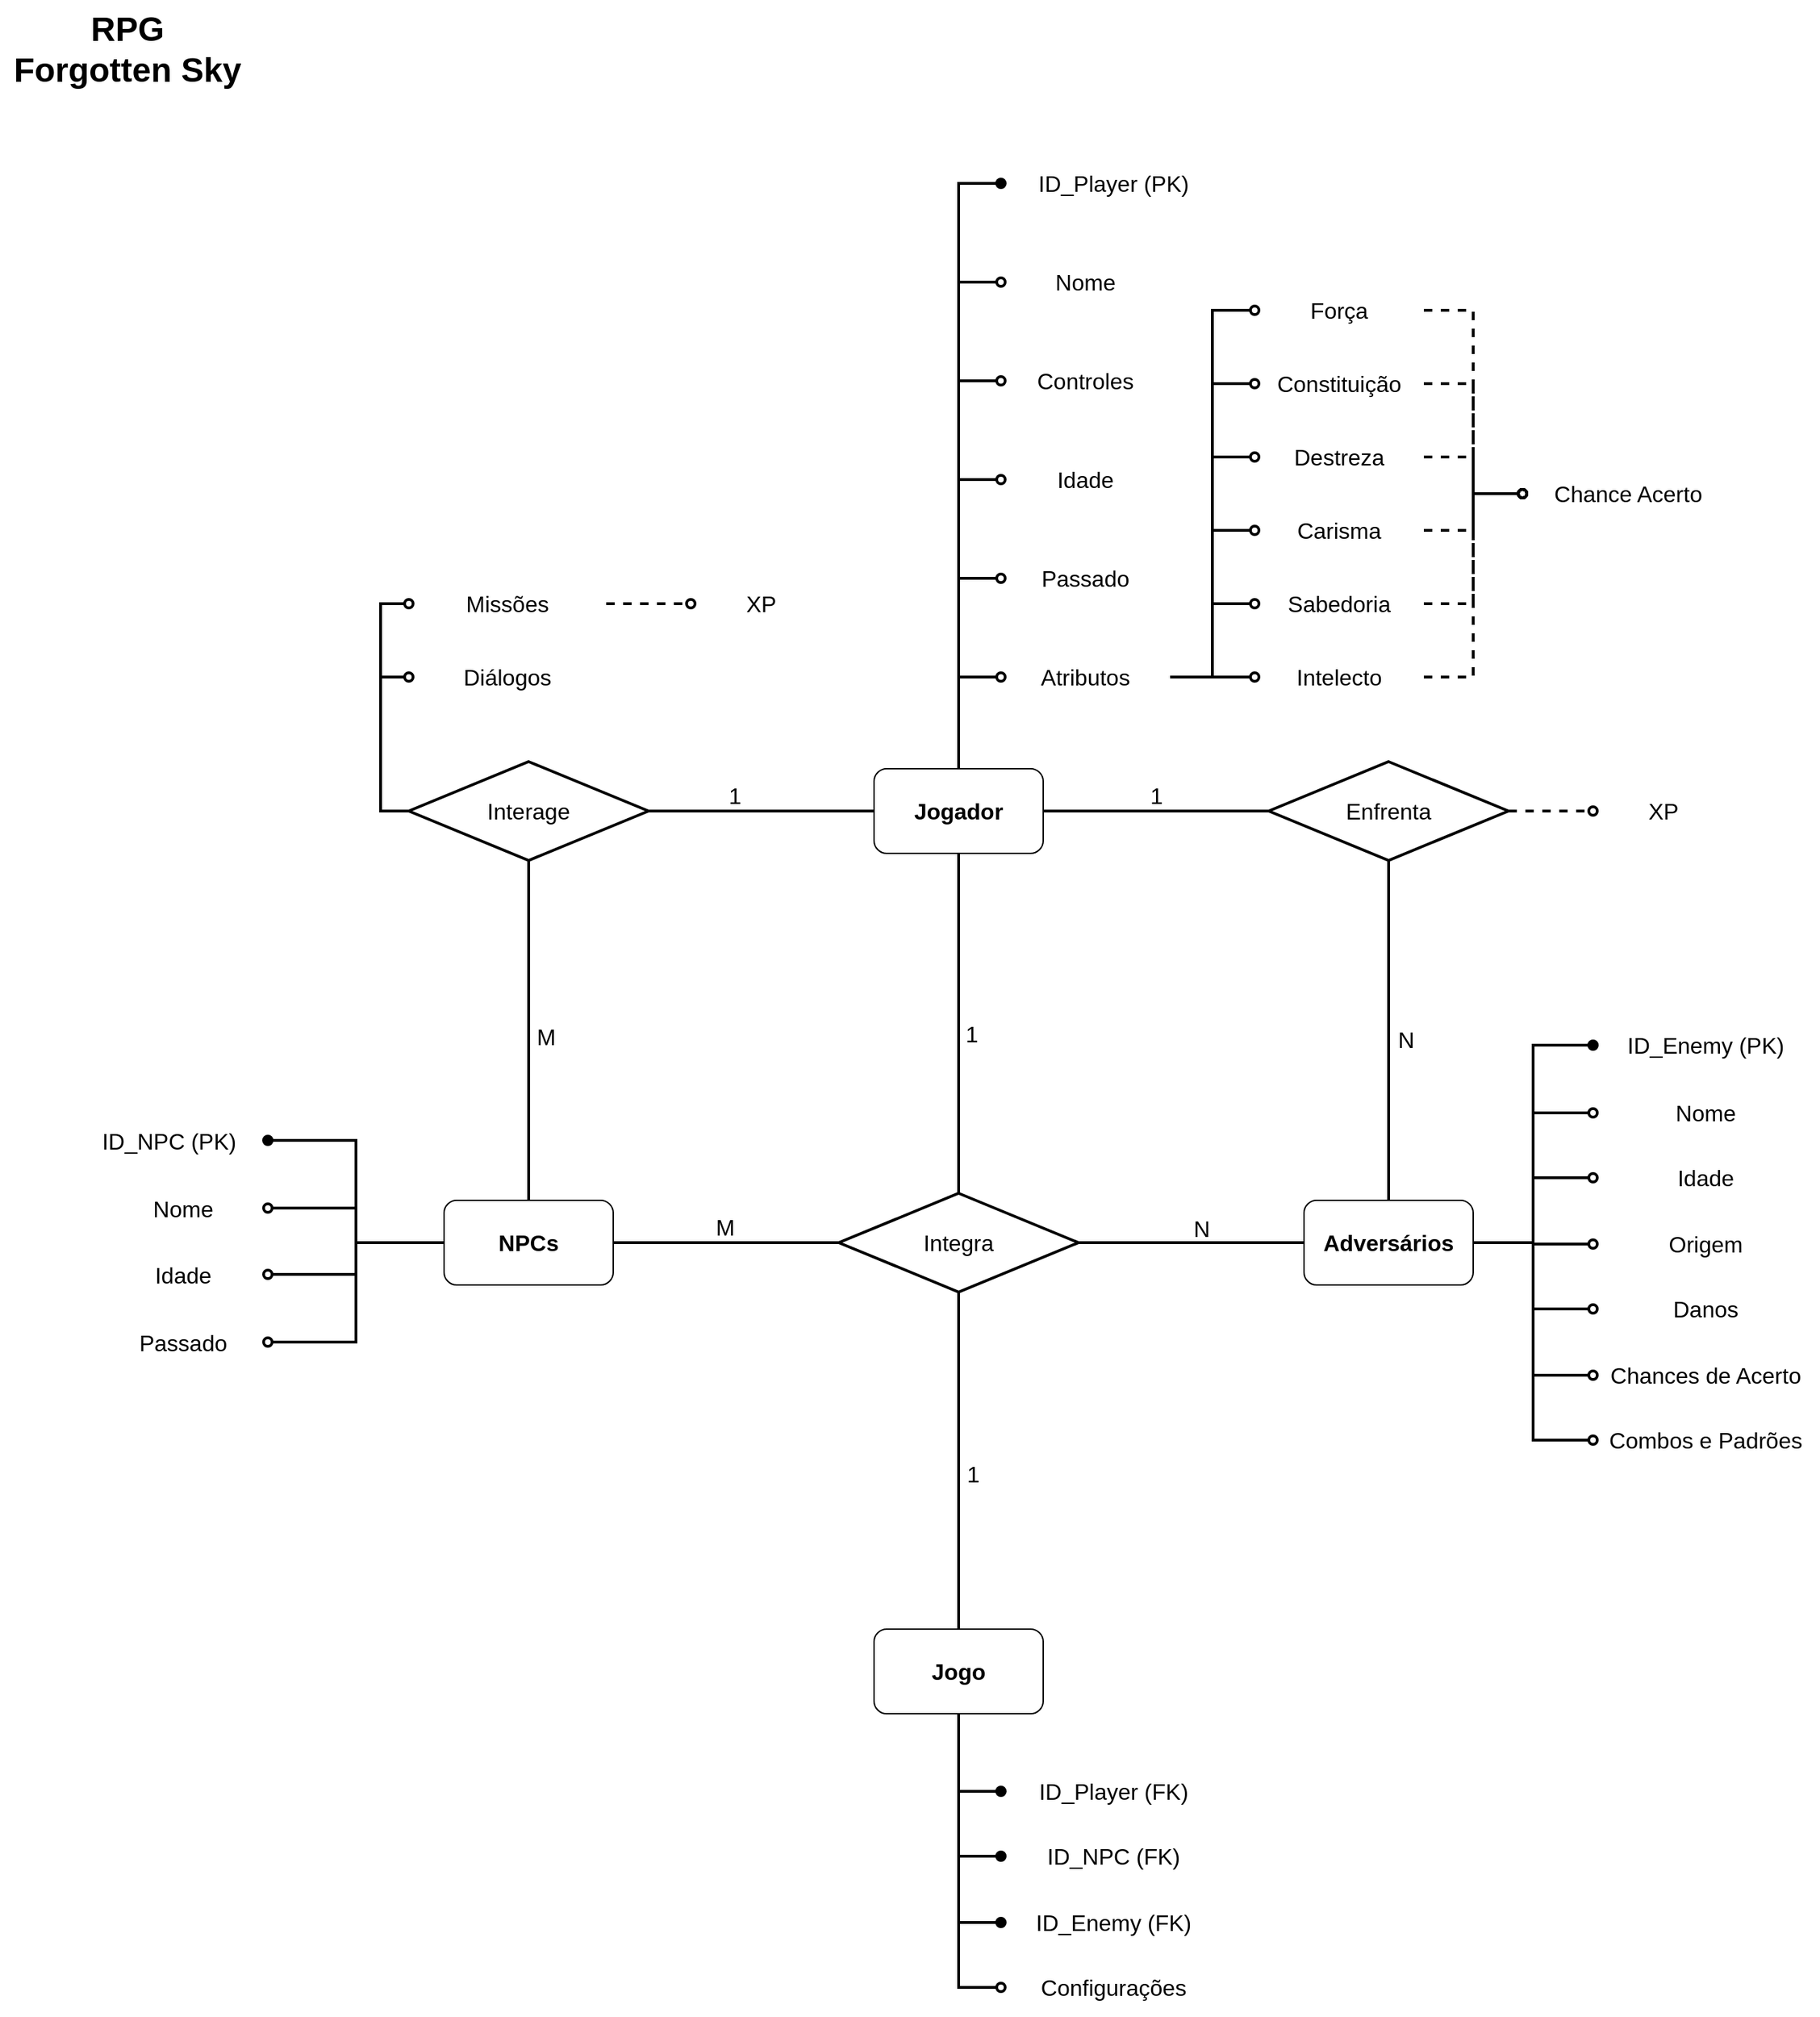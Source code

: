 <mxfile version="22.0.3" type="device">
  <diagram name="Página-1" id="PV0C417ytZdiI2iAubdF">
    <mxGraphModel dx="1504" dy="1840" grid="1" gridSize="10" guides="1" tooltips="1" connect="1" arrows="1" fold="1" page="1" pageScale="1" pageWidth="827" pageHeight="1169" math="0" shadow="0">
      <root>
        <mxCell id="0" />
        <mxCell id="1" parent="0" />
        <mxCell id="tN9eeVgs6B-u2x_idrSd-1" value="&lt;font style=&quot;font-size: 24px;&quot;&gt;&lt;b&gt;RPG&lt;br&gt;Forgotten Sky&lt;/b&gt;&lt;/font&gt;" style="text;html=1;align=center;verticalAlign=middle;resizable=0;points=[];autosize=1;strokeColor=none;fillColor=none;" parent="1" vertex="1">
          <mxGeometry x="-790" y="-1120" width="180" height="70" as="geometry" />
        </mxCell>
        <mxCell id="tN9eeVgs6B-u2x_idrSd-6" value="&lt;font style=&quot;font-size: 16px;&quot;&gt;Nome&lt;/font&gt;" style="ellipse;whiteSpace=wrap;html=1;strokeColor=none;fillColor=none;" parent="1" vertex="1">
          <mxGeometry x="-80" y="-960" width="120" height="80" as="geometry" />
        </mxCell>
        <mxCell id="tN9eeVgs6B-u2x_idrSd-7" value="&lt;font style=&quot;font-size: 16px;&quot;&gt;Idade&lt;/font&gt;" style="ellipse;whiteSpace=wrap;html=1;strokeColor=none;fillColor=none;" parent="1" vertex="1">
          <mxGeometry x="-80" y="-820" width="120" height="80" as="geometry" />
        </mxCell>
        <mxCell id="tN9eeVgs6B-u2x_idrSd-8" value="&lt;font style=&quot;font-size: 16px;&quot;&gt;Passado&lt;/font&gt;" style="ellipse;whiteSpace=wrap;html=1;strokeColor=none;fillColor=none;" parent="1" vertex="1">
          <mxGeometry x="-80" y="-750" width="120" height="80" as="geometry" />
        </mxCell>
        <mxCell id="46jc4VQBe4Zht3UsUSxb-8" style="edgeStyle=orthogonalEdgeStyle;rounded=0;orthogonalLoop=1;jettySize=auto;html=1;exitX=1;exitY=0.5;exitDx=0;exitDy=0;entryX=0;entryY=0.5;entryDx=0;entryDy=0;strokeWidth=2;endArrow=oval;endFill=0;" parent="1" source="tN9eeVgs6B-u2x_idrSd-9" target="tN9eeVgs6B-u2x_idrSd-12" edge="1">
          <mxGeometry relative="1" as="geometry" />
        </mxCell>
        <mxCell id="46jc4VQBe4Zht3UsUSxb-9" style="edgeStyle=orthogonalEdgeStyle;rounded=0;orthogonalLoop=1;jettySize=auto;html=1;exitX=1;exitY=0.5;exitDx=0;exitDy=0;entryX=0;entryY=0.5;entryDx=0;entryDy=0;strokeWidth=2;endArrow=oval;endFill=0;" parent="1" source="tN9eeVgs6B-u2x_idrSd-9" target="tN9eeVgs6B-u2x_idrSd-14" edge="1">
          <mxGeometry relative="1" as="geometry" />
        </mxCell>
        <mxCell id="46jc4VQBe4Zht3UsUSxb-10" style="edgeStyle=orthogonalEdgeStyle;rounded=0;orthogonalLoop=1;jettySize=auto;html=1;exitX=1;exitY=0.5;exitDx=0;exitDy=0;entryX=0;entryY=0.5;entryDx=0;entryDy=0;strokeWidth=2;endArrow=oval;endFill=0;" parent="1" source="tN9eeVgs6B-u2x_idrSd-9" target="tN9eeVgs6B-u2x_idrSd-15" edge="1">
          <mxGeometry relative="1" as="geometry" />
        </mxCell>
        <mxCell id="46jc4VQBe4Zht3UsUSxb-11" style="edgeStyle=orthogonalEdgeStyle;rounded=0;orthogonalLoop=1;jettySize=auto;html=1;exitX=1;exitY=0.5;exitDx=0;exitDy=0;entryX=0;entryY=0.5;entryDx=0;entryDy=0;strokeWidth=2;endArrow=oval;endFill=0;" parent="1" source="tN9eeVgs6B-u2x_idrSd-9" target="tN9eeVgs6B-u2x_idrSd-11" edge="1">
          <mxGeometry relative="1" as="geometry" />
        </mxCell>
        <mxCell id="46jc4VQBe4Zht3UsUSxb-12" style="edgeStyle=orthogonalEdgeStyle;rounded=0;orthogonalLoop=1;jettySize=auto;html=1;exitX=1;exitY=0.5;exitDx=0;exitDy=0;entryX=0;entryY=0.5;entryDx=0;entryDy=0;strokeWidth=2;endArrow=oval;endFill=0;" parent="1" source="tN9eeVgs6B-u2x_idrSd-9" target="tN9eeVgs6B-u2x_idrSd-13" edge="1">
          <mxGeometry relative="1" as="geometry" />
        </mxCell>
        <mxCell id="46jc4VQBe4Zht3UsUSxb-13" style="edgeStyle=orthogonalEdgeStyle;rounded=0;orthogonalLoop=1;jettySize=auto;html=1;exitX=1;exitY=0.5;exitDx=0;exitDy=0;entryX=0;entryY=0.5;entryDx=0;entryDy=0;strokeWidth=2;endArrow=oval;endFill=0;" parent="1" source="tN9eeVgs6B-u2x_idrSd-9" target="tN9eeVgs6B-u2x_idrSd-10" edge="1">
          <mxGeometry relative="1" as="geometry" />
        </mxCell>
        <mxCell id="tN9eeVgs6B-u2x_idrSd-9" value="&lt;font style=&quot;font-size: 16px;&quot;&gt;Atributos&lt;/font&gt;" style="ellipse;whiteSpace=wrap;html=1;strokeColor=none;fillColor=none;" parent="1" vertex="1">
          <mxGeometry x="-80" y="-680" width="120" height="80" as="geometry" />
        </mxCell>
        <mxCell id="ScdvAK-iM6dyh1Hn7T6j-7" style="edgeStyle=orthogonalEdgeStyle;rounded=0;orthogonalLoop=1;jettySize=auto;html=1;exitX=1;exitY=0.5;exitDx=0;exitDy=0;entryX=0;entryY=0.5;entryDx=0;entryDy=0;dashed=1;strokeWidth=2;endArrow=oval;endFill=0;" edge="1" parent="1" source="tN9eeVgs6B-u2x_idrSd-10" target="tN9eeVgs6B-u2x_idrSd-17">
          <mxGeometry relative="1" as="geometry" />
        </mxCell>
        <mxCell id="tN9eeVgs6B-u2x_idrSd-10" value="&lt;font style=&quot;font-size: 16px;&quot;&gt;Força&lt;/font&gt;" style="ellipse;whiteSpace=wrap;html=1;strokeColor=none;fillColor=none;" parent="1" vertex="1">
          <mxGeometry x="100" y="-920" width="120" height="40" as="geometry" />
        </mxCell>
        <mxCell id="ScdvAK-iM6dyh1Hn7T6j-5" style="edgeStyle=orthogonalEdgeStyle;rounded=0;orthogonalLoop=1;jettySize=auto;html=1;exitX=1;exitY=0.5;exitDx=0;exitDy=0;entryX=0;entryY=0.5;entryDx=0;entryDy=0;dashed=1;strokeWidth=2;endArrow=oval;endFill=0;" edge="1" parent="1" source="tN9eeVgs6B-u2x_idrSd-11" target="tN9eeVgs6B-u2x_idrSd-17">
          <mxGeometry relative="1" as="geometry" />
        </mxCell>
        <mxCell id="tN9eeVgs6B-u2x_idrSd-11" value="&lt;font style=&quot;font-size: 16px;&quot;&gt;Destreza&lt;/font&gt;" style="ellipse;whiteSpace=wrap;html=1;strokeColor=none;fillColor=none;" parent="1" vertex="1">
          <mxGeometry x="100" y="-816" width="120" height="40" as="geometry" />
        </mxCell>
        <mxCell id="ScdvAK-iM6dyh1Hn7T6j-1" style="edgeStyle=orthogonalEdgeStyle;rounded=0;orthogonalLoop=1;jettySize=auto;html=1;exitX=1;exitY=0.5;exitDx=0;exitDy=0;entryX=0;entryY=0.5;entryDx=0;entryDy=0;dashed=1;strokeWidth=2;endArrow=oval;endFill=0;" edge="1" parent="1" source="tN9eeVgs6B-u2x_idrSd-12" target="tN9eeVgs6B-u2x_idrSd-17">
          <mxGeometry relative="1" as="geometry" />
        </mxCell>
        <mxCell id="tN9eeVgs6B-u2x_idrSd-12" value="&lt;font style=&quot;font-size: 16px;&quot;&gt;Intelecto&lt;/font&gt;" style="ellipse;whiteSpace=wrap;html=1;strokeColor=none;fillColor=none;" parent="1" vertex="1">
          <mxGeometry x="100" y="-660" width="120" height="40" as="geometry" />
        </mxCell>
        <mxCell id="ScdvAK-iM6dyh1Hn7T6j-6" style="edgeStyle=orthogonalEdgeStyle;rounded=0;orthogonalLoop=1;jettySize=auto;html=1;exitX=1;exitY=0.5;exitDx=0;exitDy=0;entryX=0;entryY=0.5;entryDx=0;entryDy=0;dashed=1;strokeWidth=2;endArrow=oval;endFill=0;" edge="1" parent="1" source="tN9eeVgs6B-u2x_idrSd-13" target="tN9eeVgs6B-u2x_idrSd-17">
          <mxGeometry relative="1" as="geometry" />
        </mxCell>
        <mxCell id="tN9eeVgs6B-u2x_idrSd-13" value="&lt;font style=&quot;font-size: 16px;&quot;&gt;Constituição&lt;/font&gt;" style="ellipse;whiteSpace=wrap;html=1;strokeColor=none;fillColor=none;" parent="1" vertex="1">
          <mxGeometry x="100" y="-868" width="120" height="40" as="geometry" />
        </mxCell>
        <mxCell id="ScdvAK-iM6dyh1Hn7T6j-3" style="edgeStyle=orthogonalEdgeStyle;rounded=0;orthogonalLoop=1;jettySize=auto;html=1;exitX=1;exitY=0.5;exitDx=0;exitDy=0;entryX=0;entryY=0.5;entryDx=0;entryDy=0;dashed=1;strokeWidth=2;endArrow=oval;endFill=0;" edge="1" parent="1" source="tN9eeVgs6B-u2x_idrSd-14" target="tN9eeVgs6B-u2x_idrSd-17">
          <mxGeometry relative="1" as="geometry" />
        </mxCell>
        <mxCell id="tN9eeVgs6B-u2x_idrSd-14" value="&lt;font style=&quot;font-size: 16px;&quot;&gt;Sabedoria&lt;/font&gt;" style="ellipse;whiteSpace=wrap;html=1;strokeColor=none;fillColor=none;" parent="1" vertex="1">
          <mxGeometry x="100" y="-712" width="120" height="40" as="geometry" />
        </mxCell>
        <mxCell id="ScdvAK-iM6dyh1Hn7T6j-4" style="edgeStyle=orthogonalEdgeStyle;rounded=0;orthogonalLoop=1;jettySize=auto;html=1;exitX=1;exitY=0.5;exitDx=0;exitDy=0;entryX=0;entryY=0.5;entryDx=0;entryDy=0;dashed=1;strokeWidth=2;endArrow=oval;endFill=0;" edge="1" parent="1" source="tN9eeVgs6B-u2x_idrSd-15" target="tN9eeVgs6B-u2x_idrSd-17">
          <mxGeometry relative="1" as="geometry" />
        </mxCell>
        <mxCell id="tN9eeVgs6B-u2x_idrSd-15" value="&lt;font style=&quot;font-size: 16px;&quot;&gt;Carisma&lt;/font&gt;" style="ellipse;whiteSpace=wrap;html=1;strokeColor=none;fillColor=none;" parent="1" vertex="1">
          <mxGeometry x="100" y="-764" width="120" height="40" as="geometry" />
        </mxCell>
        <mxCell id="tN9eeVgs6B-u2x_idrSd-17" value="&lt;span style=&quot;font-size: 16px;&quot;&gt;Chance Acerto&lt;/span&gt;" style="ellipse;whiteSpace=wrap;html=1;dashed=1;dashPattern=8 8;strokeColor=none;fillColor=none;" parent="1" vertex="1">
          <mxGeometry x="290" y="-810" width="150" height="80" as="geometry" />
        </mxCell>
        <mxCell id="tN9eeVgs6B-u2x_idrSd-18" value="&lt;font style=&quot;font-size: 16px;&quot;&gt;ID_Player (PK)&lt;/font&gt;" style="ellipse;whiteSpace=wrap;html=1;strokeColor=none;fillColor=none;" parent="1" vertex="1">
          <mxGeometry x="-80" y="-1030" width="160" height="80" as="geometry" />
        </mxCell>
        <mxCell id="tN9eeVgs6B-u2x_idrSd-78" value="&lt;font style=&quot;font-size: 16px;&quot;&gt;Controles&lt;/font&gt;" style="ellipse;whiteSpace=wrap;html=1;strokeColor=none;fillColor=none;" parent="1" vertex="1">
          <mxGeometry x="-80" y="-890" width="120" height="80" as="geometry" />
        </mxCell>
        <mxCell id="46jc4VQBe4Zht3UsUSxb-2" style="edgeStyle=orthogonalEdgeStyle;rounded=0;orthogonalLoop=1;jettySize=auto;html=1;exitX=0.5;exitY=0;exitDx=0;exitDy=0;entryX=0;entryY=0.5;entryDx=0;entryDy=0;strokeWidth=2;endArrow=oval;endFill=1;" parent="1" source="46jc4VQBe4Zht3UsUSxb-1" target="tN9eeVgs6B-u2x_idrSd-18" edge="1">
          <mxGeometry relative="1" as="geometry" />
        </mxCell>
        <mxCell id="46jc4VQBe4Zht3UsUSxb-3" style="edgeStyle=orthogonalEdgeStyle;rounded=0;orthogonalLoop=1;jettySize=auto;html=1;exitX=0.5;exitY=0;exitDx=0;exitDy=0;entryX=0;entryY=0.5;entryDx=0;entryDy=0;strokeWidth=2;endArrow=oval;endFill=0;" parent="1" source="46jc4VQBe4Zht3UsUSxb-1" target="tN9eeVgs6B-u2x_idrSd-6" edge="1">
          <mxGeometry relative="1" as="geometry" />
        </mxCell>
        <mxCell id="46jc4VQBe4Zht3UsUSxb-4" style="edgeStyle=orthogonalEdgeStyle;rounded=0;orthogonalLoop=1;jettySize=auto;html=1;exitX=0.5;exitY=0;exitDx=0;exitDy=0;entryX=0;entryY=0.5;entryDx=0;entryDy=0;strokeWidth=2;endArrow=oval;endFill=0;" parent="1" source="46jc4VQBe4Zht3UsUSxb-1" target="tN9eeVgs6B-u2x_idrSd-78" edge="1">
          <mxGeometry relative="1" as="geometry" />
        </mxCell>
        <mxCell id="46jc4VQBe4Zht3UsUSxb-5" style="edgeStyle=orthogonalEdgeStyle;rounded=0;orthogonalLoop=1;jettySize=auto;html=1;exitX=0.5;exitY=0;exitDx=0;exitDy=0;entryX=0;entryY=0.5;entryDx=0;entryDy=0;strokeWidth=2;endArrow=oval;endFill=0;" parent="1" source="46jc4VQBe4Zht3UsUSxb-1" target="tN9eeVgs6B-u2x_idrSd-7" edge="1">
          <mxGeometry relative="1" as="geometry" />
        </mxCell>
        <mxCell id="46jc4VQBe4Zht3UsUSxb-6" style="edgeStyle=orthogonalEdgeStyle;rounded=0;orthogonalLoop=1;jettySize=auto;html=1;exitX=0.5;exitY=0;exitDx=0;exitDy=0;entryX=0;entryY=0.5;entryDx=0;entryDy=0;strokeWidth=2;endArrow=oval;endFill=0;" parent="1" source="46jc4VQBe4Zht3UsUSxb-1" target="tN9eeVgs6B-u2x_idrSd-8" edge="1">
          <mxGeometry relative="1" as="geometry" />
        </mxCell>
        <mxCell id="46jc4VQBe4Zht3UsUSxb-7" style="edgeStyle=orthogonalEdgeStyle;rounded=0;orthogonalLoop=1;jettySize=auto;html=1;exitX=0.5;exitY=0;exitDx=0;exitDy=0;entryX=0;entryY=0.5;entryDx=0;entryDy=0;strokeWidth=2;endArrow=oval;endFill=0;" parent="1" source="46jc4VQBe4Zht3UsUSxb-1" target="tN9eeVgs6B-u2x_idrSd-9" edge="1">
          <mxGeometry relative="1" as="geometry" />
        </mxCell>
        <mxCell id="ScdvAK-iM6dyh1Hn7T6j-22" style="edgeStyle=orthogonalEdgeStyle;rounded=0;orthogonalLoop=1;jettySize=auto;html=1;exitX=0;exitY=0.5;exitDx=0;exitDy=0;entryX=1;entryY=0.5;entryDx=0;entryDy=0;endArrow=none;endFill=0;strokeWidth=2;" edge="1" parent="1" source="46jc4VQBe4Zht3UsUSxb-1" target="ScdvAK-iM6dyh1Hn7T6j-21">
          <mxGeometry relative="1" as="geometry" />
        </mxCell>
        <mxCell id="ScdvAK-iM6dyh1Hn7T6j-31" value="1" style="edgeLabel;html=1;align=center;verticalAlign=middle;resizable=0;points=[];fontSize=16;labelBackgroundColor=none;spacingTop=-10;spacing=0;" vertex="1" connectable="0" parent="ScdvAK-iM6dyh1Hn7T6j-22">
          <mxGeometry x="0.238" y="-6" relative="1" as="geometry">
            <mxPoint as="offset" />
          </mxGeometry>
        </mxCell>
        <mxCell id="ScdvAK-iM6dyh1Hn7T6j-60" style="edgeStyle=orthogonalEdgeStyle;rounded=0;orthogonalLoop=1;jettySize=auto;html=1;exitX=1;exitY=0.5;exitDx=0;exitDy=0;entryX=0;entryY=0.5;entryDx=0;entryDy=0;endArrow=none;endFill=0;strokeWidth=2;" edge="1" parent="1" source="46jc4VQBe4Zht3UsUSxb-1" target="ScdvAK-iM6dyh1Hn7T6j-57">
          <mxGeometry relative="1" as="geometry" />
        </mxCell>
        <mxCell id="ScdvAK-iM6dyh1Hn7T6j-63" value="1" style="edgeLabel;html=1;align=center;verticalAlign=middle;resizable=0;points=[];fontSize=16;spacingTop=-20;labelBackgroundColor=none;" vertex="1" connectable="0" parent="ScdvAK-iM6dyh1Hn7T6j-60">
          <mxGeometry x="-0.005" y="1" relative="1" as="geometry">
            <mxPoint as="offset" />
          </mxGeometry>
        </mxCell>
        <mxCell id="ScdvAK-iM6dyh1Hn7T6j-76" style="edgeStyle=orthogonalEdgeStyle;rounded=0;orthogonalLoop=1;jettySize=auto;html=1;exitX=0.5;exitY=1;exitDx=0;exitDy=0;entryX=0.5;entryY=0;entryDx=0;entryDy=0;endArrow=none;endFill=0;strokeWidth=2;" edge="1" parent="1" source="46jc4VQBe4Zht3UsUSxb-1" target="ScdvAK-iM6dyh1Hn7T6j-75">
          <mxGeometry relative="1" as="geometry" />
        </mxCell>
        <mxCell id="ScdvAK-iM6dyh1Hn7T6j-80" value="1" style="edgeLabel;html=1;align=center;verticalAlign=middle;resizable=0;points=[];fontSize=16;spacingLeft=20;labelBackgroundColor=none;" vertex="1" connectable="0" parent="ScdvAK-iM6dyh1Hn7T6j-76">
          <mxGeometry x="0.062" y="-1" relative="1" as="geometry">
            <mxPoint as="offset" />
          </mxGeometry>
        </mxCell>
        <mxCell id="46jc4VQBe4Zht3UsUSxb-1" value="&lt;font style=&quot;font-size: 16px;&quot;&gt;Jogador&lt;/font&gt;" style="rounded=1;whiteSpace=wrap;html=1;fillColor=none;fontStyle=1" parent="1" vertex="1">
          <mxGeometry x="-170" y="-575" width="120" height="60" as="geometry" />
        </mxCell>
        <mxCell id="ScdvAK-iM6dyh1Hn7T6j-17" style="edgeStyle=orthogonalEdgeStyle;rounded=0;orthogonalLoop=1;jettySize=auto;html=1;exitX=0;exitY=0.5;exitDx=0;exitDy=0;entryX=1;entryY=0.5;entryDx=0;entryDy=0;strokeWidth=2;endArrow=oval;endFill=0;" edge="1" parent="1" source="ScdvAK-iM6dyh1Hn7T6j-8" target="ScdvAK-iM6dyh1Hn7T6j-13">
          <mxGeometry relative="1" as="geometry" />
        </mxCell>
        <mxCell id="ScdvAK-iM6dyh1Hn7T6j-18" style="edgeStyle=orthogonalEdgeStyle;rounded=0;orthogonalLoop=1;jettySize=auto;html=1;exitX=0;exitY=0.5;exitDx=0;exitDy=0;entryX=1;entryY=0.5;entryDx=0;entryDy=0;strokeWidth=2;endArrow=oval;endFill=0;" edge="1" parent="1" source="ScdvAK-iM6dyh1Hn7T6j-8" target="ScdvAK-iM6dyh1Hn7T6j-12">
          <mxGeometry relative="1" as="geometry" />
        </mxCell>
        <mxCell id="ScdvAK-iM6dyh1Hn7T6j-19" style="edgeStyle=orthogonalEdgeStyle;rounded=0;orthogonalLoop=1;jettySize=auto;html=1;exitX=0;exitY=0.5;exitDx=0;exitDy=0;entryX=1;entryY=0.5;entryDx=0;entryDy=0;strokeWidth=2;endArrow=oval;endFill=0;" edge="1" parent="1" source="ScdvAK-iM6dyh1Hn7T6j-8" target="ScdvAK-iM6dyh1Hn7T6j-11">
          <mxGeometry relative="1" as="geometry" />
        </mxCell>
        <mxCell id="ScdvAK-iM6dyh1Hn7T6j-20" style="edgeStyle=orthogonalEdgeStyle;rounded=0;orthogonalLoop=1;jettySize=auto;html=1;exitX=0;exitY=0.5;exitDx=0;exitDy=0;entryX=1;entryY=0.5;entryDx=0;entryDy=0;strokeWidth=2;endArrow=oval;endFill=1;" edge="1" parent="1" source="ScdvAK-iM6dyh1Hn7T6j-8" target="ScdvAK-iM6dyh1Hn7T6j-10">
          <mxGeometry relative="1" as="geometry" />
        </mxCell>
        <mxCell id="ScdvAK-iM6dyh1Hn7T6j-78" style="edgeStyle=orthogonalEdgeStyle;rounded=0;orthogonalLoop=1;jettySize=auto;html=1;exitX=1;exitY=0.5;exitDx=0;exitDy=0;entryX=0;entryY=0.5;entryDx=0;entryDy=0;endArrow=none;endFill=0;strokeWidth=2;" edge="1" parent="1" source="ScdvAK-iM6dyh1Hn7T6j-8" target="ScdvAK-iM6dyh1Hn7T6j-75">
          <mxGeometry relative="1" as="geometry" />
        </mxCell>
        <mxCell id="ScdvAK-iM6dyh1Hn7T6j-83" value="M" style="edgeLabel;html=1;align=center;verticalAlign=middle;resizable=0;points=[];fontSize=16;spacingTop=-28;labelBackgroundColor=none;" vertex="1" connectable="0" parent="ScdvAK-iM6dyh1Hn7T6j-78">
          <mxGeometry x="-0.013" y="-3" relative="1" as="geometry">
            <mxPoint as="offset" />
          </mxGeometry>
        </mxCell>
        <mxCell id="ScdvAK-iM6dyh1Hn7T6j-8" value="&lt;font style=&quot;font-size: 16px;&quot;&gt;NPCs&lt;/font&gt;" style="rounded=1;whiteSpace=wrap;html=1;fillColor=none;fontStyle=1" vertex="1" parent="1">
          <mxGeometry x="-475" y="-269" width="120" height="60" as="geometry" />
        </mxCell>
        <mxCell id="ScdvAK-iM6dyh1Hn7T6j-10" value="&lt;font style=&quot;font-size: 16px;&quot;&gt;ID_NPC (PK)&lt;/font&gt;" style="ellipse;whiteSpace=wrap;html=1;strokeColor=none;fillColor=none;" vertex="1" parent="1">
          <mxGeometry x="-740" y="-331.5" width="140" height="40" as="geometry" />
        </mxCell>
        <mxCell id="ScdvAK-iM6dyh1Hn7T6j-11" value="&lt;font style=&quot;font-size: 16px;&quot;&gt;Nome&lt;/font&gt;" style="ellipse;whiteSpace=wrap;html=1;strokeColor=none;fillColor=none;" vertex="1" parent="1">
          <mxGeometry x="-720" y="-283.5" width="120" height="40" as="geometry" />
        </mxCell>
        <mxCell id="ScdvAK-iM6dyh1Hn7T6j-12" value="&lt;font style=&quot;font-size: 16px;&quot;&gt;Idade&lt;/font&gt;" style="ellipse;whiteSpace=wrap;html=1;strokeColor=none;fillColor=none;" vertex="1" parent="1">
          <mxGeometry x="-720" y="-236.5" width="120" height="40" as="geometry" />
        </mxCell>
        <mxCell id="ScdvAK-iM6dyh1Hn7T6j-13" value="&lt;font style=&quot;font-size: 16px;&quot;&gt;Passado&lt;/font&gt;" style="ellipse;whiteSpace=wrap;html=1;strokeColor=none;fillColor=none;" vertex="1" parent="1">
          <mxGeometry x="-720" y="-188.5" width="120" height="40" as="geometry" />
        </mxCell>
        <mxCell id="ScdvAK-iM6dyh1Hn7T6j-23" style="edgeStyle=orthogonalEdgeStyle;rounded=0;orthogonalLoop=1;jettySize=auto;html=1;exitX=0.5;exitY=1;exitDx=0;exitDy=0;entryX=0.5;entryY=0;entryDx=0;entryDy=0;endArrow=none;endFill=0;strokeWidth=2;" edge="1" parent="1" source="ScdvAK-iM6dyh1Hn7T6j-21" target="ScdvAK-iM6dyh1Hn7T6j-8">
          <mxGeometry relative="1" as="geometry" />
        </mxCell>
        <mxCell id="ScdvAK-iM6dyh1Hn7T6j-32" value="M" style="edgeLabel;html=1;align=center;verticalAlign=middle;resizable=0;points=[];fontSize=16;labelBackgroundColor=none;spacing=0;spacingLeft=30;" vertex="1" connectable="0" parent="ScdvAK-iM6dyh1Hn7T6j-23">
          <mxGeometry x="0.033" y="-3" relative="1" as="geometry">
            <mxPoint as="offset" />
          </mxGeometry>
        </mxCell>
        <mxCell id="ScdvAK-iM6dyh1Hn7T6j-28" style="edgeStyle=orthogonalEdgeStyle;rounded=0;orthogonalLoop=1;jettySize=auto;html=1;exitX=0;exitY=0.5;exitDx=0;exitDy=0;entryX=0;entryY=0.5;entryDx=0;entryDy=0;strokeWidth=2;endArrow=oval;endFill=0;" edge="1" parent="1" source="ScdvAK-iM6dyh1Hn7T6j-21" target="ScdvAK-iM6dyh1Hn7T6j-25">
          <mxGeometry relative="1" as="geometry" />
        </mxCell>
        <mxCell id="ScdvAK-iM6dyh1Hn7T6j-29" style="edgeStyle=orthogonalEdgeStyle;rounded=0;orthogonalLoop=1;jettySize=auto;html=1;exitX=0;exitY=0.5;exitDx=0;exitDy=0;entryX=0;entryY=0.5;entryDx=0;entryDy=0;strokeWidth=2;endArrow=oval;endFill=0;" edge="1" parent="1" source="ScdvAK-iM6dyh1Hn7T6j-21" target="ScdvAK-iM6dyh1Hn7T6j-24">
          <mxGeometry relative="1" as="geometry" />
        </mxCell>
        <mxCell id="ScdvAK-iM6dyh1Hn7T6j-21" value="&lt;font style=&quot;font-size: 16px;&quot;&gt;Interage&lt;/font&gt;" style="rhombus;whiteSpace=wrap;html=1;strokeWidth=2;fillColor=none;" vertex="1" parent="1">
          <mxGeometry x="-500" y="-580" width="170" height="70" as="geometry" />
        </mxCell>
        <mxCell id="ScdvAK-iM6dyh1Hn7T6j-30" style="edgeStyle=orthogonalEdgeStyle;rounded=0;orthogonalLoop=1;jettySize=auto;html=1;exitX=1;exitY=0.5;exitDx=0;exitDy=0;entryX=0;entryY=0.5;entryDx=0;entryDy=0;strokeWidth=2;endArrow=oval;endFill=0;dashed=1;" edge="1" parent="1" source="ScdvAK-iM6dyh1Hn7T6j-24" target="ScdvAK-iM6dyh1Hn7T6j-26">
          <mxGeometry relative="1" as="geometry" />
        </mxCell>
        <mxCell id="ScdvAK-iM6dyh1Hn7T6j-24" value="&lt;font style=&quot;font-size: 16px;&quot;&gt;Missões&lt;/font&gt;" style="ellipse;whiteSpace=wrap;html=1;strokeColor=none;fillColor=none;" vertex="1" parent="1">
          <mxGeometry x="-500" y="-712" width="140" height="40" as="geometry" />
        </mxCell>
        <mxCell id="ScdvAK-iM6dyh1Hn7T6j-25" value="&lt;font style=&quot;font-size: 16px;&quot;&gt;Diálogos&lt;/font&gt;" style="ellipse;whiteSpace=wrap;html=1;strokeColor=none;fillColor=none;" vertex="1" parent="1">
          <mxGeometry x="-500" y="-660" width="140" height="40" as="geometry" />
        </mxCell>
        <mxCell id="ScdvAK-iM6dyh1Hn7T6j-26" value="&lt;span style=&quot;font-size: 16px;&quot;&gt;XP&lt;/span&gt;" style="ellipse;whiteSpace=wrap;html=1;strokeColor=none;fillColor=none;" vertex="1" parent="1">
          <mxGeometry x="-300" y="-712" width="100" height="40" as="geometry" />
        </mxCell>
        <mxCell id="ScdvAK-iM6dyh1Hn7T6j-51" style="edgeStyle=orthogonalEdgeStyle;rounded=0;orthogonalLoop=1;jettySize=auto;html=1;exitX=1;exitY=0.5;exitDx=0;exitDy=0;entryX=0;entryY=0.5;entryDx=0;entryDy=0;strokeWidth=2;endArrow=oval;endFill=0;" edge="1" parent="1" source="ScdvAK-iM6dyh1Hn7T6j-33" target="ScdvAK-iM6dyh1Hn7T6j-35">
          <mxGeometry relative="1" as="geometry" />
        </mxCell>
        <mxCell id="ScdvAK-iM6dyh1Hn7T6j-52" style="edgeStyle=orthogonalEdgeStyle;rounded=0;orthogonalLoop=1;jettySize=auto;html=1;exitX=1;exitY=0.5;exitDx=0;exitDy=0;entryX=0;entryY=0.5;entryDx=0;entryDy=0;strokeWidth=2;endArrow=oval;endFill=0;" edge="1" parent="1" source="ScdvAK-iM6dyh1Hn7T6j-33" target="ScdvAK-iM6dyh1Hn7T6j-36">
          <mxGeometry relative="1" as="geometry" />
        </mxCell>
        <mxCell id="ScdvAK-iM6dyh1Hn7T6j-53" style="edgeStyle=orthogonalEdgeStyle;rounded=0;orthogonalLoop=1;jettySize=auto;html=1;exitX=1;exitY=0.5;exitDx=0;exitDy=0;entryX=0;entryY=0.5;entryDx=0;entryDy=0;strokeWidth=2;endArrow=oval;endFill=0;" edge="1" parent="1" source="ScdvAK-iM6dyh1Hn7T6j-33" target="ScdvAK-iM6dyh1Hn7T6j-37">
          <mxGeometry relative="1" as="geometry" />
        </mxCell>
        <mxCell id="ScdvAK-iM6dyh1Hn7T6j-54" style="edgeStyle=orthogonalEdgeStyle;rounded=0;orthogonalLoop=1;jettySize=auto;html=1;exitX=1;exitY=0.5;exitDx=0;exitDy=0;entryX=0;entryY=0.5;entryDx=0;entryDy=0;strokeWidth=2;endArrow=oval;endFill=0;" edge="1" parent="1" source="ScdvAK-iM6dyh1Hn7T6j-33" target="ScdvAK-iM6dyh1Hn7T6j-45">
          <mxGeometry relative="1" as="geometry" />
        </mxCell>
        <mxCell id="ScdvAK-iM6dyh1Hn7T6j-55" style="edgeStyle=orthogonalEdgeStyle;rounded=0;orthogonalLoop=1;jettySize=auto;html=1;exitX=1;exitY=0.5;exitDx=0;exitDy=0;entryX=0;entryY=0.5;entryDx=0;entryDy=0;strokeWidth=2;endArrow=oval;endFill=0;" edge="1" parent="1" source="ScdvAK-iM6dyh1Hn7T6j-33" target="ScdvAK-iM6dyh1Hn7T6j-46">
          <mxGeometry relative="1" as="geometry" />
        </mxCell>
        <mxCell id="ScdvAK-iM6dyh1Hn7T6j-56" style="edgeStyle=orthogonalEdgeStyle;rounded=0;orthogonalLoop=1;jettySize=auto;html=1;exitX=1;exitY=0.5;exitDx=0;exitDy=0;entryX=0;entryY=0.5;entryDx=0;entryDy=0;strokeWidth=2;endArrow=oval;endFill=0;" edge="1" parent="1" source="ScdvAK-iM6dyh1Hn7T6j-33" target="ScdvAK-iM6dyh1Hn7T6j-47">
          <mxGeometry relative="1" as="geometry" />
        </mxCell>
        <mxCell id="ScdvAK-iM6dyh1Hn7T6j-59" style="edgeStyle=orthogonalEdgeStyle;rounded=0;orthogonalLoop=1;jettySize=auto;html=1;exitX=1;exitY=0.5;exitDx=0;exitDy=0;entryX=0;entryY=0.5;entryDx=0;entryDy=0;strokeWidth=2;endArrow=oval;endFill=1;" edge="1" parent="1" source="ScdvAK-iM6dyh1Hn7T6j-33" target="ScdvAK-iM6dyh1Hn7T6j-34">
          <mxGeometry relative="1" as="geometry" />
        </mxCell>
        <mxCell id="ScdvAK-iM6dyh1Hn7T6j-77" style="edgeStyle=orthogonalEdgeStyle;rounded=0;orthogonalLoop=1;jettySize=auto;html=1;exitX=0;exitY=0.5;exitDx=0;exitDy=0;entryX=1;entryY=0.5;entryDx=0;entryDy=0;endArrow=none;endFill=0;strokeWidth=2;" edge="1" parent="1" source="ScdvAK-iM6dyh1Hn7T6j-33" target="ScdvAK-iM6dyh1Hn7T6j-75">
          <mxGeometry relative="1" as="geometry" />
        </mxCell>
        <mxCell id="ScdvAK-iM6dyh1Hn7T6j-82" value="N" style="edgeLabel;html=1;align=center;verticalAlign=middle;resizable=0;points=[];fontSize=16;spacingTop=-20;labelBackgroundColor=none;" vertex="1" connectable="0" parent="ScdvAK-iM6dyh1Hn7T6j-77">
          <mxGeometry x="-0.087" relative="1" as="geometry">
            <mxPoint as="offset" />
          </mxGeometry>
        </mxCell>
        <mxCell id="ScdvAK-iM6dyh1Hn7T6j-33" value="&lt;font style=&quot;font-size: 16px;&quot;&gt;Adversários&lt;br&gt;&lt;/font&gt;" style="rounded=1;whiteSpace=wrap;html=1;fillColor=none;fontStyle=1" vertex="1" parent="1">
          <mxGeometry x="135" y="-269" width="120" height="60" as="geometry" />
        </mxCell>
        <mxCell id="ScdvAK-iM6dyh1Hn7T6j-34" value="&lt;font style=&quot;font-size: 16px;&quot;&gt;ID_Enemy (PK)&lt;/font&gt;" style="ellipse;whiteSpace=wrap;html=1;strokeColor=none;fillColor=none;" vertex="1" parent="1">
          <mxGeometry x="340" y="-399" width="160" height="40" as="geometry" />
        </mxCell>
        <mxCell id="ScdvAK-iM6dyh1Hn7T6j-35" value="&lt;font style=&quot;font-size: 16px;&quot;&gt;Nome&lt;/font&gt;" style="ellipse;whiteSpace=wrap;html=1;strokeColor=none;fillColor=none;" vertex="1" parent="1">
          <mxGeometry x="340" y="-351" width="160" height="40" as="geometry" />
        </mxCell>
        <mxCell id="ScdvAK-iM6dyh1Hn7T6j-36" value="&lt;font style=&quot;font-size: 16px;&quot;&gt;Idade&lt;/font&gt;" style="ellipse;whiteSpace=wrap;html=1;strokeColor=none;fillColor=none;" vertex="1" parent="1">
          <mxGeometry x="340" y="-305" width="160" height="40" as="geometry" />
        </mxCell>
        <mxCell id="ScdvAK-iM6dyh1Hn7T6j-37" value="&lt;font style=&quot;font-size: 16px;&quot;&gt;Origem&lt;/font&gt;" style="ellipse;whiteSpace=wrap;html=1;strokeColor=none;fillColor=none;" vertex="1" parent="1">
          <mxGeometry x="340" y="-258" width="160" height="40" as="geometry" />
        </mxCell>
        <mxCell id="ScdvAK-iM6dyh1Hn7T6j-45" value="&lt;font style=&quot;font-size: 16px;&quot;&gt;Danos&lt;/font&gt;" style="ellipse;whiteSpace=wrap;html=1;strokeColor=none;fillColor=none;" vertex="1" parent="1">
          <mxGeometry x="340" y="-212" width="160" height="40" as="geometry" />
        </mxCell>
        <mxCell id="ScdvAK-iM6dyh1Hn7T6j-46" value="&lt;font style=&quot;font-size: 16px;&quot;&gt;Chances de Acerto&lt;/font&gt;" style="ellipse;whiteSpace=wrap;html=1;strokeColor=none;fillColor=none;" vertex="1" parent="1">
          <mxGeometry x="340" y="-165" width="160" height="40" as="geometry" />
        </mxCell>
        <mxCell id="ScdvAK-iM6dyh1Hn7T6j-47" value="&lt;font style=&quot;font-size: 16px;&quot;&gt;Combos e Padrões&lt;/font&gt;" style="ellipse;whiteSpace=wrap;html=1;strokeColor=none;fillColor=none;" vertex="1" parent="1">
          <mxGeometry x="340" y="-119" width="160" height="40" as="geometry" />
        </mxCell>
        <mxCell id="ScdvAK-iM6dyh1Hn7T6j-58" style="edgeStyle=orthogonalEdgeStyle;rounded=0;orthogonalLoop=1;jettySize=auto;html=1;exitX=0.5;exitY=1;exitDx=0;exitDy=0;entryX=0.5;entryY=0;entryDx=0;entryDy=0;endArrow=none;endFill=0;strokeWidth=2;" edge="1" parent="1" source="ScdvAK-iM6dyh1Hn7T6j-57" target="ScdvAK-iM6dyh1Hn7T6j-33">
          <mxGeometry relative="1" as="geometry" />
        </mxCell>
        <mxCell id="ScdvAK-iM6dyh1Hn7T6j-64" value="N" style="edgeLabel;html=1;align=center;verticalAlign=middle;resizable=0;points=[];labelBackgroundColor=none;spacingLeft=30;fontSize=16;" vertex="1" connectable="0" parent="ScdvAK-iM6dyh1Hn7T6j-58">
          <mxGeometry x="0.05" y="-3" relative="1" as="geometry">
            <mxPoint as="offset" />
          </mxGeometry>
        </mxCell>
        <mxCell id="ScdvAK-iM6dyh1Hn7T6j-57" value="&lt;font style=&quot;font-size: 16px;&quot;&gt;Enfrenta&lt;/font&gt;" style="rhombus;whiteSpace=wrap;html=1;strokeWidth=2;fillColor=none;" vertex="1" parent="1">
          <mxGeometry x="110" y="-580" width="170" height="70" as="geometry" />
        </mxCell>
        <mxCell id="ScdvAK-iM6dyh1Hn7T6j-61" style="edgeStyle=orthogonalEdgeStyle;rounded=0;orthogonalLoop=1;jettySize=auto;html=1;entryX=0;entryY=0.5;entryDx=0;entryDy=0;strokeWidth=2;endArrow=oval;endFill=0;dashed=1;exitX=1;exitY=0.5;exitDx=0;exitDy=0;" edge="1" parent="1" target="ScdvAK-iM6dyh1Hn7T6j-62" source="ScdvAK-iM6dyh1Hn7T6j-57">
          <mxGeometry relative="1" as="geometry">
            <mxPoint x="330" y="-500" as="sourcePoint" />
          </mxGeometry>
        </mxCell>
        <mxCell id="ScdvAK-iM6dyh1Hn7T6j-62" value="&lt;span style=&quot;font-size: 16px;&quot;&gt;XP&lt;/span&gt;" style="ellipse;whiteSpace=wrap;html=1;strokeColor=none;fillColor=none;" vertex="1" parent="1">
          <mxGeometry x="340" y="-565" width="100" height="40" as="geometry" />
        </mxCell>
        <mxCell id="ScdvAK-iM6dyh1Hn7T6j-71" style="edgeStyle=orthogonalEdgeStyle;rounded=0;orthogonalLoop=1;jettySize=auto;html=1;exitX=0.5;exitY=1;exitDx=0;exitDy=0;entryX=0;entryY=0.5;entryDx=0;entryDy=0;strokeWidth=2;endArrow=oval;endFill=1;" edge="1" parent="1" source="ScdvAK-iM6dyh1Hn7T6j-65" target="ScdvAK-iM6dyh1Hn7T6j-67">
          <mxGeometry relative="1" as="geometry" />
        </mxCell>
        <mxCell id="ScdvAK-iM6dyh1Hn7T6j-72" style="edgeStyle=orthogonalEdgeStyle;rounded=0;orthogonalLoop=1;jettySize=auto;html=1;exitX=0.5;exitY=1;exitDx=0;exitDy=0;entryX=0;entryY=0.5;entryDx=0;entryDy=0;strokeWidth=2;endArrow=oval;endFill=1;" edge="1" parent="1" source="ScdvAK-iM6dyh1Hn7T6j-65" target="ScdvAK-iM6dyh1Hn7T6j-68">
          <mxGeometry relative="1" as="geometry" />
        </mxCell>
        <mxCell id="ScdvAK-iM6dyh1Hn7T6j-73" style="edgeStyle=orthogonalEdgeStyle;rounded=0;orthogonalLoop=1;jettySize=auto;html=1;exitX=0.5;exitY=1;exitDx=0;exitDy=0;entryX=0;entryY=0.5;entryDx=0;entryDy=0;strokeWidth=2;endArrow=oval;endFill=1;" edge="1" parent="1" source="ScdvAK-iM6dyh1Hn7T6j-65" target="ScdvAK-iM6dyh1Hn7T6j-69">
          <mxGeometry relative="1" as="geometry" />
        </mxCell>
        <mxCell id="ScdvAK-iM6dyh1Hn7T6j-74" style="edgeStyle=orthogonalEdgeStyle;rounded=0;orthogonalLoop=1;jettySize=auto;html=1;exitX=0.5;exitY=1;exitDx=0;exitDy=0;entryX=0;entryY=0.5;entryDx=0;entryDy=0;strokeWidth=2;endArrow=oval;endFill=0;" edge="1" parent="1" source="ScdvAK-iM6dyh1Hn7T6j-65" target="ScdvAK-iM6dyh1Hn7T6j-70">
          <mxGeometry relative="1" as="geometry" />
        </mxCell>
        <mxCell id="ScdvAK-iM6dyh1Hn7T6j-65" value="&lt;font style=&quot;font-size: 16px;&quot;&gt;Jogo&lt;/font&gt;" style="rounded=1;whiteSpace=wrap;html=1;fillColor=none;fontStyle=1" vertex="1" parent="1">
          <mxGeometry x="-170" y="35" width="120" height="60" as="geometry" />
        </mxCell>
        <mxCell id="ScdvAK-iM6dyh1Hn7T6j-67" value="&lt;font style=&quot;font-size: 16px;&quot;&gt;ID_Player (FK)&lt;/font&gt;" style="ellipse;whiteSpace=wrap;html=1;strokeColor=none;fillColor=none;" vertex="1" parent="1">
          <mxGeometry x="-80" y="130" width="160" height="40" as="geometry" />
        </mxCell>
        <mxCell id="ScdvAK-iM6dyh1Hn7T6j-68" value="&lt;font style=&quot;font-size: 16px;&quot;&gt;ID_NPC (FK)&lt;/font&gt;" style="ellipse;whiteSpace=wrap;html=1;strokeColor=none;fillColor=none;" vertex="1" parent="1">
          <mxGeometry x="-80" y="176" width="160" height="40" as="geometry" />
        </mxCell>
        <mxCell id="ScdvAK-iM6dyh1Hn7T6j-69" value="&lt;font style=&quot;font-size: 16px;&quot;&gt;ID_Enemy (FK)&lt;/font&gt;" style="ellipse;whiteSpace=wrap;html=1;strokeColor=none;fillColor=none;" vertex="1" parent="1">
          <mxGeometry x="-80" y="223" width="160" height="40" as="geometry" />
        </mxCell>
        <mxCell id="ScdvAK-iM6dyh1Hn7T6j-70" value="&lt;font style=&quot;font-size: 16px;&quot;&gt;Configurações&lt;/font&gt;" style="ellipse;whiteSpace=wrap;html=1;strokeColor=none;fillColor=none;" vertex="1" parent="1">
          <mxGeometry x="-80" y="269" width="160" height="40" as="geometry" />
        </mxCell>
        <mxCell id="ScdvAK-iM6dyh1Hn7T6j-79" style="edgeStyle=orthogonalEdgeStyle;rounded=0;orthogonalLoop=1;jettySize=auto;html=1;exitX=0.5;exitY=1;exitDx=0;exitDy=0;entryX=0.5;entryY=0;entryDx=0;entryDy=0;endArrow=none;endFill=0;strokeWidth=2;" edge="1" parent="1" source="ScdvAK-iM6dyh1Hn7T6j-75" target="ScdvAK-iM6dyh1Hn7T6j-65">
          <mxGeometry relative="1" as="geometry" />
        </mxCell>
        <mxCell id="ScdvAK-iM6dyh1Hn7T6j-81" value="1" style="edgeLabel;html=1;align=center;verticalAlign=middle;resizable=0;points=[];fontSize=16;spacingLeft=20;labelBackgroundColor=none;" vertex="1" connectable="0" parent="ScdvAK-iM6dyh1Hn7T6j-79">
          <mxGeometry x="0.08" relative="1" as="geometry">
            <mxPoint as="offset" />
          </mxGeometry>
        </mxCell>
        <mxCell id="ScdvAK-iM6dyh1Hn7T6j-75" value="&lt;font style=&quot;font-size: 16px;&quot;&gt;Integra&lt;/font&gt;" style="rhombus;whiteSpace=wrap;html=1;strokeWidth=2;fillColor=none;" vertex="1" parent="1">
          <mxGeometry x="-195" y="-274" width="170" height="70" as="geometry" />
        </mxCell>
      </root>
    </mxGraphModel>
  </diagram>
</mxfile>
